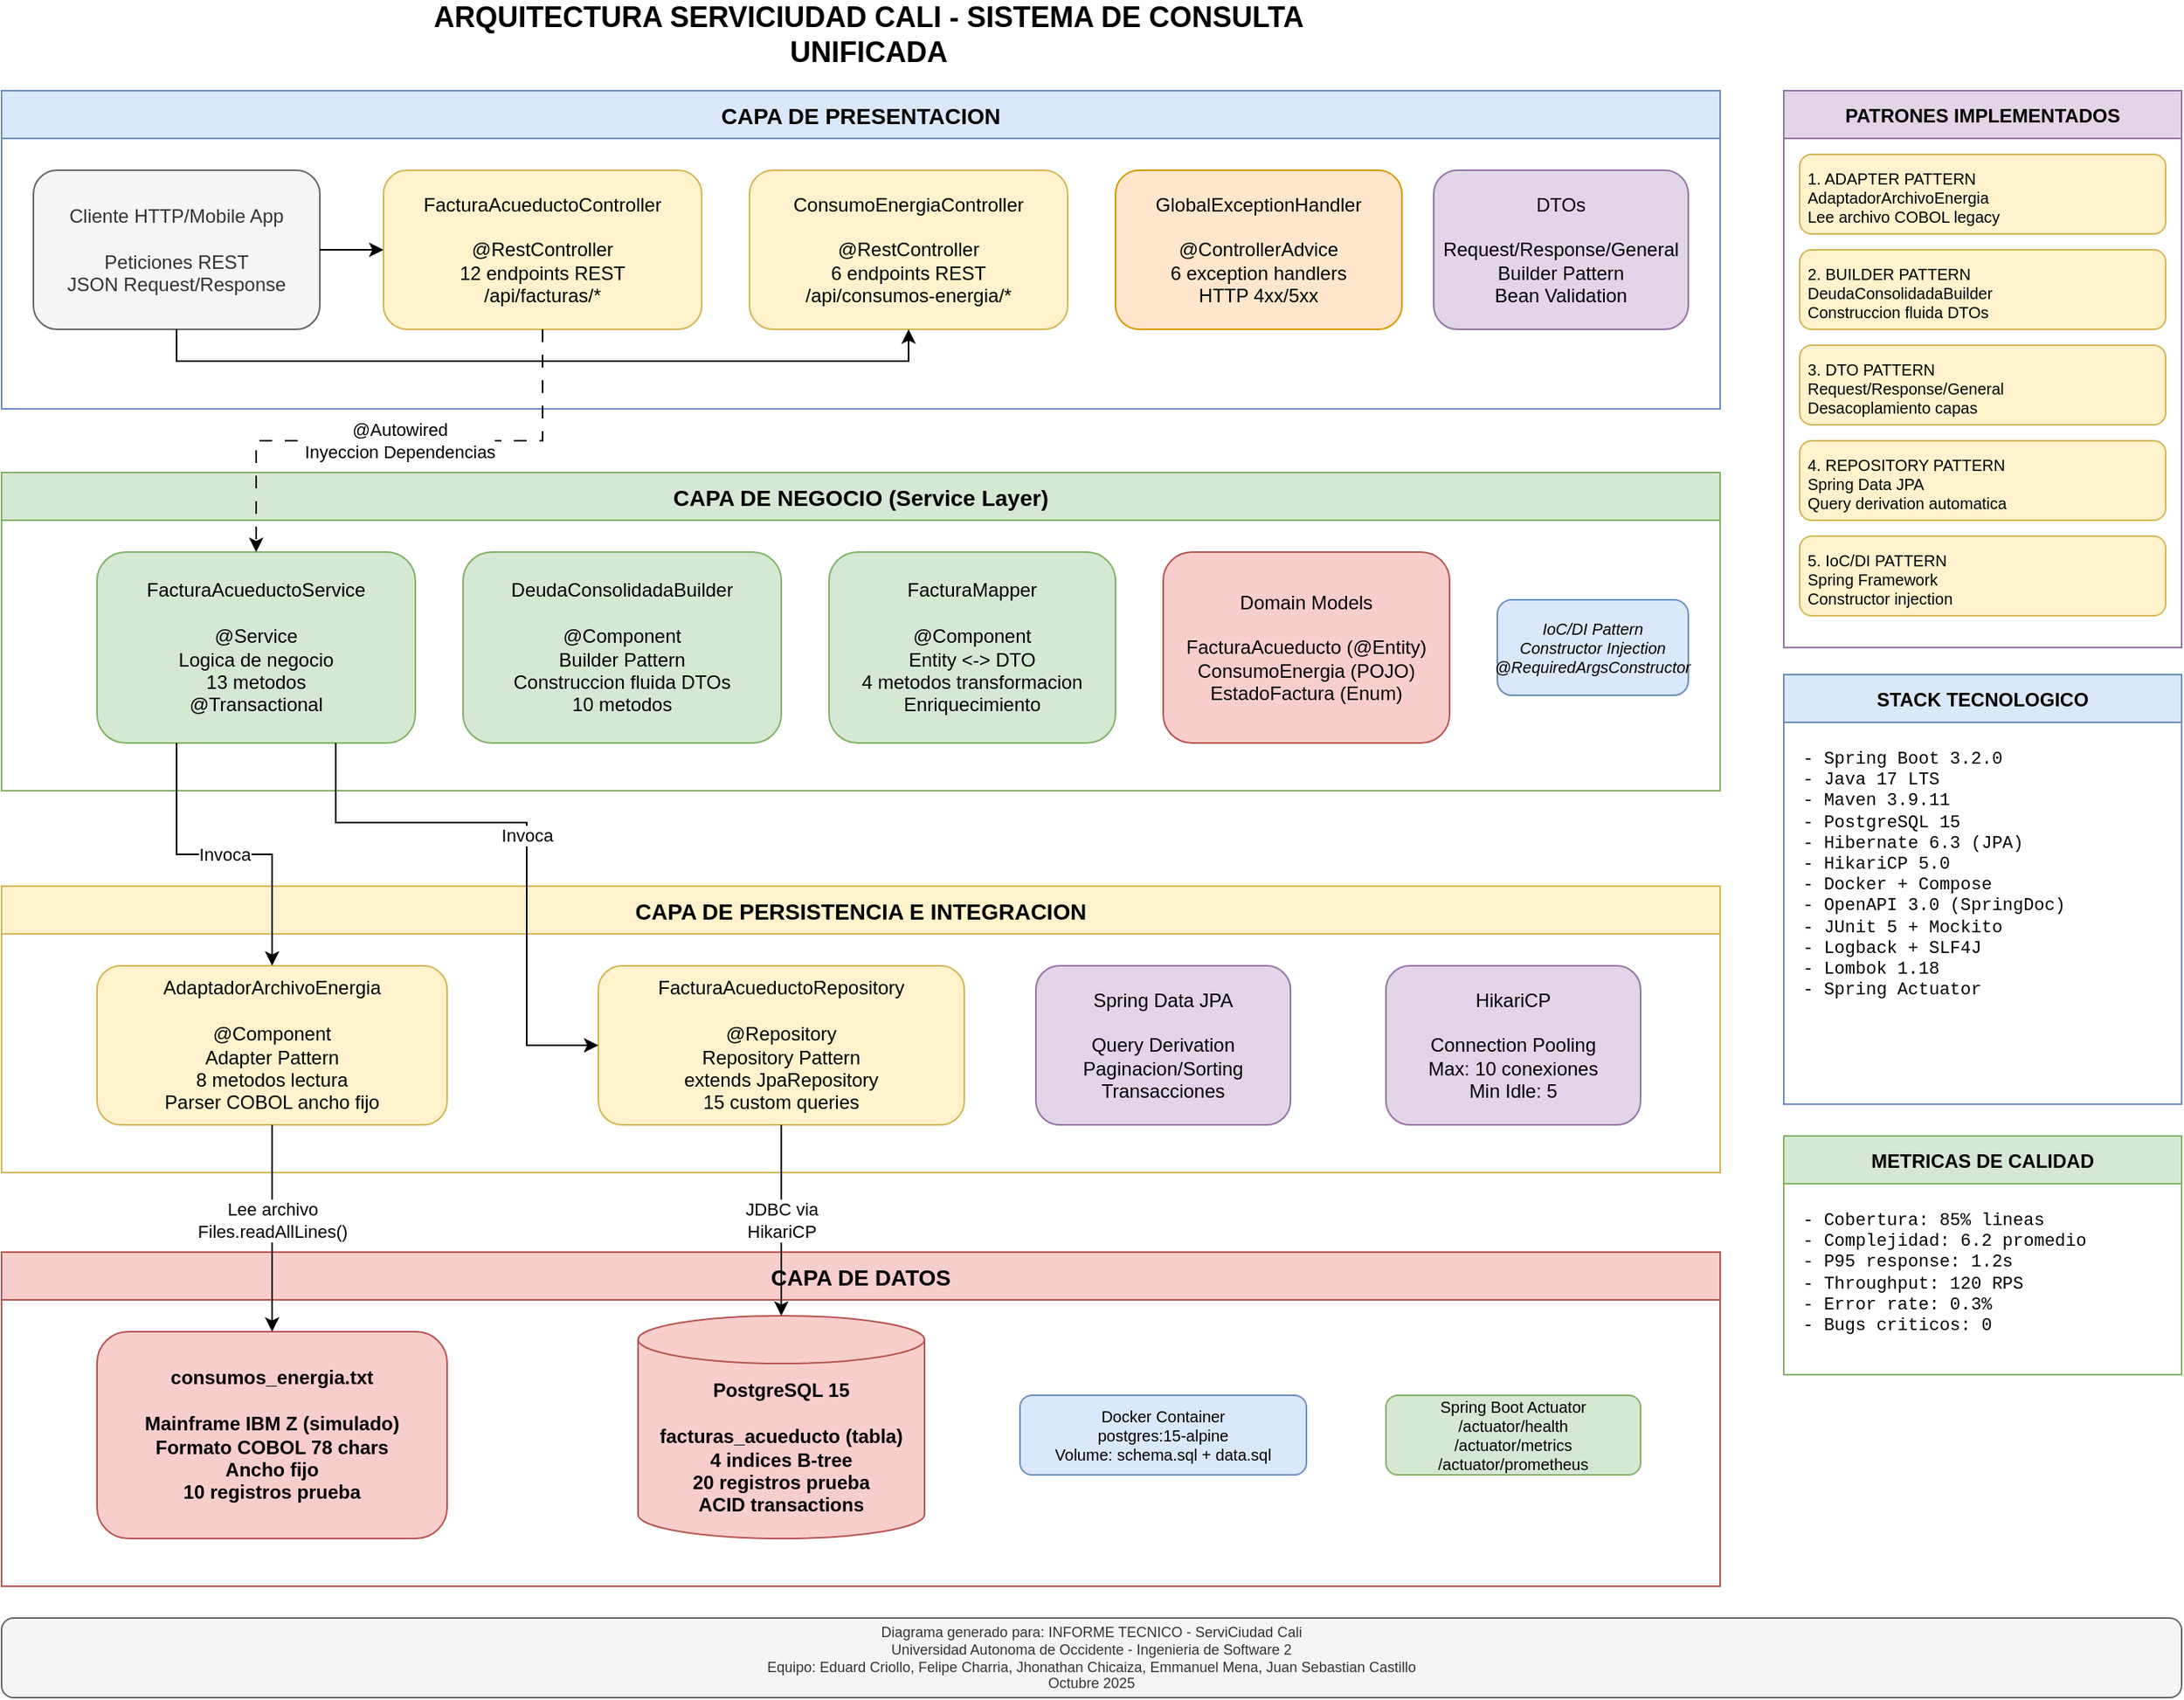 <mxfile version="28.1.2">
  <diagram name="Arquitectura ServiCiudad" id="gdCoqdJKVOVSs27q5AHG">
    <mxGraphModel dx="1603" dy="889" grid="1" gridSize="10" guides="1" tooltips="1" connect="1" arrows="1" fold="1" page="1" pageScale="1" pageWidth="1654" pageHeight="2336" math="0" shadow="0">
      <root>
        <mxCell id="0" />
        <mxCell id="1" parent="0" />
        <mxCell id="1wSeVf0Dn_DtPmF9P4zC-1" value="ARQUITECTURA SERVICIUDAD CALI - SISTEMA DE CONSULTA UNIFICADA" style="text;html=1;strokeColor=none;fillColor=none;align=center;verticalAlign=middle;whiteSpace=wrap;rounded=0;fontSize=18;fontStyle=1;" vertex="1" parent="1">
          <mxGeometry x="270" y="20" width="630" height="30" as="geometry" />
        </mxCell>
        <mxCell id="1wSeVf0Dn_DtPmF9P4zC-2" value="CAPA DE PRESENTACION" style="swimlane;startSize=30;fillColor=#dae8fc;strokeColor=#6c8ebf;fontStyle=1;fontSize=14;" vertex="1" parent="1">
          <mxGeometry x="40" y="70" width="1080" height="200" as="geometry" />
        </mxCell>
        <mxCell id="1wSeVf0Dn_DtPmF9P4zC-3" value="Cliente HTTP/Mobile App&#xa;&#xa;Peticiones REST&#xa;JSON Request/Response" style="rounded=1;whiteSpace=wrap;html=1;fillColor=#f5f5f5;strokeColor=#666666;fontColor=#333333;" vertex="1" parent="1wSeVf0Dn_DtPmF9P4zC-2">
          <mxGeometry x="20" y="50" width="180" height="100" as="geometry" />
        </mxCell>
        <mxCell id="1wSeVf0Dn_DtPmF9P4zC-4" value="FacturaAcueductoController&#xa;&#xa;@RestController&#xa;12 endpoints REST&#xa;/api/facturas/*" style="rounded=1;whiteSpace=wrap;html=1;fillColor=#fff2cc;strokeColor=#d6b656;" vertex="1" parent="1wSeVf0Dn_DtPmF9P4zC-2">
          <mxGeometry x="240" y="50" width="200" height="100" as="geometry" />
        </mxCell>
        <mxCell id="1wSeVf0Dn_DtPmF9P4zC-5" value="ConsumoEnergiaController&#xa;&#xa;@RestController&#xa;6 endpoints REST&#xa;/api/consumos-energia/*" style="rounded=1;whiteSpace=wrap;html=1;fillColor=#fff2cc;strokeColor=#d6b656;" vertex="1" parent="1wSeVf0Dn_DtPmF9P4zC-2">
          <mxGeometry x="470" y="50" width="200" height="100" as="geometry" />
        </mxCell>
        <mxCell id="1wSeVf0Dn_DtPmF9P4zC-6" value="GlobalExceptionHandler&#xa;&#xa;@ControllerAdvice&#xa;6 exception handlers&#xa;HTTP 4xx/5xx" style="rounded=1;whiteSpace=wrap;html=1;fillColor=#ffe6cc;strokeColor=#d79b00;" vertex="1" parent="1wSeVf0Dn_DtPmF9P4zC-2">
          <mxGeometry x="700" y="50" width="180" height="100" as="geometry" />
        </mxCell>
        <mxCell id="1wSeVf0Dn_DtPmF9P4zC-7" value="DTOs&#xa;&#xa;Request/Response/General&#xa;Builder Pattern&#xa;Bean Validation" style="rounded=1;whiteSpace=wrap;html=1;fillColor=#e1d5e7;strokeColor=#9673a6;" vertex="1" parent="1wSeVf0Dn_DtPmF9P4zC-2">
          <mxGeometry x="900" y="50" width="160" height="100" as="geometry" />
        </mxCell>
        <mxCell id="1wSeVf0Dn_DtPmF9P4zC-8" style="edgeStyle=orthogonalEdgeStyle;rounded=0;orthogonalLoop=1;jettySize=auto;html=1;exitX=1;exitY=0.5;exitDx=0;exitDy=0;entryX=0;entryY=0.5;entryDx=0;entryDy=0;" edge="1" parent="1wSeVf0Dn_DtPmF9P4zC-2" source="1wSeVf0Dn_DtPmF9P4zC-3" target="1wSeVf0Dn_DtPmF9P4zC-4">
          <mxGeometry relative="1" as="geometry" />
        </mxCell>
        <mxCell id="1wSeVf0Dn_DtPmF9P4zC-9" style="edgeStyle=orthogonalEdgeStyle;rounded=0;orthogonalLoop=1;jettySize=auto;html=1;exitX=0.5;exitY=1;exitDx=0;exitDy=0;entryX=0.5;entryY=1;entryDx=0;entryDy=0;" edge="1" parent="1wSeVf0Dn_DtPmF9P4zC-2" source="1wSeVf0Dn_DtPmF9P4zC-3" target="1wSeVf0Dn_DtPmF9P4zC-5">
          <mxGeometry relative="1" as="geometry">
            <Array as="points">
              <mxPoint x="110" y="170" />
              <mxPoint x="570" y="170" />
            </Array>
          </mxGeometry>
        </mxCell>
        <mxCell id="1wSeVf0Dn_DtPmF9P4zC-10" value="CAPA DE NEGOCIO (Service Layer)" style="swimlane;startSize=30;fillColor=#d5e8d4;strokeColor=#82b366;fontStyle=1;fontSize=14;" vertex="1" parent="1">
          <mxGeometry x="40" y="310" width="1080" height="200" as="geometry" />
        </mxCell>
        <mxCell id="1wSeVf0Dn_DtPmF9P4zC-11" value="FacturaAcueductoService&#xa;&#xa;@Service&#xa;Logica de negocio&#xa;13 metodos&#xa;@Transactional" style="rounded=1;whiteSpace=wrap;html=1;fillColor=#d5e8d4;strokeColor=#82b366;" vertex="1" parent="1wSeVf0Dn_DtPmF9P4zC-10">
          <mxGeometry x="60" y="50" width="200" height="120" as="geometry" />
        </mxCell>
        <mxCell id="1wSeVf0Dn_DtPmF9P4zC-12" value="DeudaConsolidadaBuilder&#xa;&#xa;@Component&#xa;Builder Pattern&#xa;Construccion fluida DTOs&#xa;10 metodos" style="rounded=1;whiteSpace=wrap;html=1;fillColor=#d5e8d4;strokeColor=#82b366;" vertex="1" parent="1wSeVf0Dn_DtPmF9P4zC-10">
          <mxGeometry x="290" y="50" width="200" height="120" as="geometry" />
        </mxCell>
        <mxCell id="1wSeVf0Dn_DtPmF9P4zC-13" value="FacturaMapper&#xa;&#xa;@Component&#xa;Entity &lt;-&gt; DTO&#xa;4 metodos transformacion&#xa;Enriquecimiento" style="rounded=1;whiteSpace=wrap;html=1;fillColor=#d5e8d4;strokeColor=#82b366;" vertex="1" parent="1wSeVf0Dn_DtPmF9P4zC-10">
          <mxGeometry x="520" y="50" width="180" height="120" as="geometry" />
        </mxCell>
        <mxCell id="1wSeVf0Dn_DtPmF9P4zC-14" value="Domain Models&#xa;&#xa;FacturaAcueducto (@Entity)&#xa;ConsumoEnergia (POJO)&#xa;EstadoFactura (Enum)" style="rounded=1;whiteSpace=wrap;html=1;fillColor=#f8cecc;strokeColor=#b85450;" vertex="1" parent="1wSeVf0Dn_DtPmF9P4zC-10">
          <mxGeometry x="730" y="50" width="180" height="120" as="geometry" />
        </mxCell>
        <mxCell id="1wSeVf0Dn_DtPmF9P4zC-15" value="IoC/DI Pattern&#xa;Constructor Injection&#xa;@RequiredArgsConstructor" style="text;html=1;strokeColor=#6c8ebf;fillColor=#dae8fc;align=center;verticalAlign=middle;whiteSpace=wrap;rounded=1;fontSize=10;fontStyle=2;" vertex="1" parent="1wSeVf0Dn_DtPmF9P4zC-10">
          <mxGeometry x="940" y="80" width="120" height="60" as="geometry" />
        </mxCell>
        <mxCell id="1wSeVf0Dn_DtPmF9P4zC-16" value="@Autowired&#xa;Inyeccion Dependencias" style="edgeStyle=orthogonalEdgeStyle;rounded=0;orthogonalLoop=1;jettySize=auto;html=1;exitX=0.5;exitY=1;exitDx=0;exitDy=0;entryX=0.5;entryY=0;entryDx=0;entryDy=0;dashed=1;dashPattern=8 8;" edge="1" parent="1" source="1wSeVf0Dn_DtPmF9P4zC-4" target="1wSeVf0Dn_DtPmF9P4zC-11">
          <mxGeometry relative="1" as="geometry">
            <mxPoint x="380" y="260" as="sourcePoint" />
            <mxPoint x="200" y="330" as="targetPoint" />
          </mxGeometry>
        </mxCell>
        <mxCell id="1wSeVf0Dn_DtPmF9P4zC-17" value="CAPA DE PERSISTENCIA E INTEGRACION" style="swimlane;startSize=30;fillColor=#fff2cc;strokeColor=#d6b656;fontStyle=1;fontSize=14;" vertex="1" parent="1">
          <mxGeometry x="40" y="570" width="1080" height="180" as="geometry" />
        </mxCell>
        <mxCell id="1wSeVf0Dn_DtPmF9P4zC-18" value="AdaptadorArchivoEnergia&#xa;&#xa;@Component&#xa;Adapter Pattern&#xa;8 metodos lectura&#xa;Parser COBOL ancho fijo" style="rounded=1;whiteSpace=wrap;html=1;fillColor=#fff2cc;strokeColor=#d6b656;" vertex="1" parent="1wSeVf0Dn_DtPmF9P4zC-17">
          <mxGeometry x="60" y="50" width="220" height="100" as="geometry" />
        </mxCell>
        <mxCell id="1wSeVf0Dn_DtPmF9P4zC-19" value="FacturaAcueductoRepository&#xa;&#xa;@Repository&#xa;Repository Pattern&#xa;extends JpaRepository&#xa;15 custom queries" style="rounded=1;whiteSpace=wrap;html=1;fillColor=#fff2cc;strokeColor=#d6b656;" vertex="1" parent="1wSeVf0Dn_DtPmF9P4zC-17">
          <mxGeometry x="375" y="50" width="230" height="100" as="geometry" />
        </mxCell>
        <mxCell id="1wSeVf0Dn_DtPmF9P4zC-20" value="Spring Data JPA&#xa;&#xa;Query Derivation&#xa;Paginacion/Sorting&#xa;Transacciones" style="rounded=1;whiteSpace=wrap;html=1;fillColor=#e1d5e7;strokeColor=#9673a6;" vertex="1" parent="1wSeVf0Dn_DtPmF9P4zC-17">
          <mxGeometry x="650" y="50" width="160" height="100" as="geometry" />
        </mxCell>
        <mxCell id="1wSeVf0Dn_DtPmF9P4zC-21" value="HikariCP&#xa;&#xa;Connection Pooling&#xa;Max: 10 conexiones&#xa;Min Idle: 5" style="rounded=1;whiteSpace=wrap;html=1;fillColor=#e1d5e7;strokeColor=#9673a6;" vertex="1" parent="1wSeVf0Dn_DtPmF9P4zC-17">
          <mxGeometry x="870" y="50" width="160" height="100" as="geometry" />
        </mxCell>
        <mxCell id="1wSeVf0Dn_DtPmF9P4zC-22" value="Invoca" style="edgeStyle=orthogonalEdgeStyle;rounded=0;orthogonalLoop=1;jettySize=auto;html=1;exitX=0.25;exitY=1;exitDx=0;exitDy=0;entryX=0.5;entryY=0;entryDx=0;entryDy=0;" edge="1" parent="1" source="1wSeVf0Dn_DtPmF9P4zC-11" target="1wSeVf0Dn_DtPmF9P4zC-18">
          <mxGeometry relative="1" as="geometry">
            <mxPoint x="150" y="480" as="sourcePoint" />
            <mxPoint x="170" y="560" as="targetPoint" />
          </mxGeometry>
        </mxCell>
        <mxCell id="1wSeVf0Dn_DtPmF9P4zC-23" value="Invoca" style="edgeStyle=orthogonalEdgeStyle;rounded=0;orthogonalLoop=1;jettySize=auto;html=1;exitX=0.75;exitY=1;exitDx=0;exitDy=0;entryX=0;entryY=0.5;entryDx=0;entryDy=0;" edge="1" parent="1" source="1wSeVf0Dn_DtPmF9P4zC-11" target="1wSeVf0Dn_DtPmF9P4zC-19">
          <mxGeometry relative="1" as="geometry">
            <mxPoint x="210" y="480" as="sourcePoint" />
            <mxPoint x="465" y="560" as="targetPoint" />
            <Array as="points">
              <mxPoint x="250" y="530" />
              <mxPoint x="370" y="530" />
              <mxPoint x="370" y="670" />
            </Array>
          </mxGeometry>
        </mxCell>
        <mxCell id="1wSeVf0Dn_DtPmF9P4zC-24" value="CAPA DE DATOS" style="swimlane;startSize=30;fillColor=#f8cecc;strokeColor=#b85450;fontStyle=1;fontSize=14;" vertex="1" parent="1">
          <mxGeometry x="40" y="800" width="1080" height="210" as="geometry" />
        </mxCell>
        <mxCell id="1wSeVf0Dn_DtPmF9P4zC-25" value="consumos_energia.txt&#xa;&#xa;Mainframe IBM Z (simulado)&#xa;Formato COBOL 78 chars&#xa;Ancho fijo&#xa;10 registros prueba" style="rounded=1;whiteSpace=wrap;html=1;fillColor=#f8cecc;strokeColor=#b85450;fontStyle=1;" vertex="1" parent="1wSeVf0Dn_DtPmF9P4zC-24">
          <mxGeometry x="60" y="50" width="220" height="130" as="geometry" />
        </mxCell>
        <mxCell id="1wSeVf0Dn_DtPmF9P4zC-26" value="PostgreSQL 15&#xa;&#xa;facturas_acueducto (tabla)&#xa;4 indices B-tree&#xa;20 registros prueba&#xa;ACID transactions" style="shape=cylinder3;whiteSpace=wrap;html=1;boundedLbl=1;backgroundOutline=1;size=15;fillColor=#f8cecc;strokeColor=#b85450;fontStyle=1;" vertex="1" parent="1wSeVf0Dn_DtPmF9P4zC-24">
          <mxGeometry x="400" y="40" width="180" height="140" as="geometry" />
        </mxCell>
        <mxCell id="1wSeVf0Dn_DtPmF9P4zC-27" value="Docker Container&#xa;postgres:15-alpine&#xa;Volume: schema.sql + data.sql" style="text;html=1;strokeColor=#6c8ebf;fillColor=#dae8fc;align=center;verticalAlign=middle;whiteSpace=wrap;rounded=1;fontSize=10;" vertex="1" parent="1wSeVf0Dn_DtPmF9P4zC-24">
          <mxGeometry x="640" y="90" width="180" height="50" as="geometry" />
        </mxCell>
        <mxCell id="1wSeVf0Dn_DtPmF9P4zC-28" value="Spring Boot Actuator&#xa;/actuator/health&#xa;/actuator/metrics&#xa;/actuator/prometheus" style="text;html=1;strokeColor=#82b366;fillColor=#d5e8d4;align=center;verticalAlign=middle;whiteSpace=wrap;rounded=1;fontSize=10;" vertex="1" parent="1wSeVf0Dn_DtPmF9P4zC-24">
          <mxGeometry x="870" y="90" width="160" height="50" as="geometry" />
        </mxCell>
        <mxCell id="1wSeVf0Dn_DtPmF9P4zC-29" value="Lee archivo&#xa;Files.readAllLines()" style="edgeStyle=orthogonalEdgeStyle;rounded=0;orthogonalLoop=1;jettySize=auto;html=1;exitX=0.5;exitY=1;exitDx=0;exitDy=0;entryX=0.5;entryY=0;entryDx=0;entryDy=0;" edge="1" parent="1" source="1wSeVf0Dn_DtPmF9P4zC-18" target="1wSeVf0Dn_DtPmF9P4zC-25">
          <mxGeometry x="-0.077" relative="1" as="geometry">
            <mxPoint x="170" y="690" as="sourcePoint" />
            <mxPoint x="170" y="770" as="targetPoint" />
            <mxPoint as="offset" />
          </mxGeometry>
        </mxCell>
        <mxCell id="1wSeVf0Dn_DtPmF9P4zC-30" value="JDBC via&#xa;HikariCP" style="edgeStyle=orthogonalEdgeStyle;rounded=0;orthogonalLoop=1;jettySize=auto;html=1;exitX=0.5;exitY=1;exitDx=0;exitDy=0;entryX=0.5;entryY=0;entryDx=0;entryDy=0;entryPerimeter=0;" edge="1" parent="1" source="1wSeVf0Dn_DtPmF9P4zC-19" target="1wSeVf0Dn_DtPmF9P4zC-26">
          <mxGeometry relative="1" as="geometry">
            <mxPoint x="465" y="690" as="sourcePoint" />
            <mxPoint x="490" y="760" as="targetPoint" />
          </mxGeometry>
        </mxCell>
        <mxCell id="1wSeVf0Dn_DtPmF9P4zC-31" value="PATRONES IMPLEMENTADOS" style="swimlane;startSize=30;fillColor=#e1d5e7;strokeColor=#9673a6;fontStyle=1;fontSize=12;" vertex="1" parent="1">
          <mxGeometry x="1160" y="70" width="250" height="350" as="geometry" />
        </mxCell>
        <mxCell id="1wSeVf0Dn_DtPmF9P4zC-32" value="1. ADAPTER PATTERN&#xa;AdaptadorArchivoEnergia&#xa;Lee archivo COBOL legacy" style="text;html=1;strokeColor=#d6b656;fillColor=#fff2cc;align=left;verticalAlign=top;whiteSpace=wrap;rounded=1;fontSize=10;spacing=5;" vertex="1" parent="1wSeVf0Dn_DtPmF9P4zC-31">
          <mxGeometry x="10" y="40" width="230" height="50" as="geometry" />
        </mxCell>
        <mxCell id="1wSeVf0Dn_DtPmF9P4zC-33" value="2. BUILDER PATTERN&#xa;DeudaConsolidadaBuilder&#xa;Construccion fluida DTOs" style="text;html=1;strokeColor=#d6b656;fillColor=#fff2cc;align=left;verticalAlign=top;whiteSpace=wrap;rounded=1;fontSize=10;spacing=5;" vertex="1" parent="1wSeVf0Dn_DtPmF9P4zC-31">
          <mxGeometry x="10" y="100" width="230" height="50" as="geometry" />
        </mxCell>
        <mxCell id="1wSeVf0Dn_DtPmF9P4zC-34" value="3. DTO PATTERN&#xa;Request/Response/General&#xa;Desacoplamiento capas" style="text;html=1;strokeColor=#d6b656;fillColor=#fff2cc;align=left;verticalAlign=top;whiteSpace=wrap;rounded=1;fontSize=10;spacing=5;" vertex="1" parent="1wSeVf0Dn_DtPmF9P4zC-31">
          <mxGeometry x="10" y="160" width="230" height="50" as="geometry" />
        </mxCell>
        <mxCell id="1wSeVf0Dn_DtPmF9P4zC-35" value="4. REPOSITORY PATTERN&#xa;Spring Data JPA&#xa;Query derivation automatica" style="text;html=1;strokeColor=#d6b656;fillColor=#fff2cc;align=left;verticalAlign=top;whiteSpace=wrap;rounded=1;fontSize=10;spacing=5;" vertex="1" parent="1wSeVf0Dn_DtPmF9P4zC-31">
          <mxGeometry x="10" y="220" width="230" height="50" as="geometry" />
        </mxCell>
        <mxCell id="1wSeVf0Dn_DtPmF9P4zC-36" value="5. IoC/DI PATTERN&#xa;Spring Framework&#xa;Constructor injection" style="text;html=1;strokeColor=#d6b656;fillColor=#fff2cc;align=left;verticalAlign=top;whiteSpace=wrap;rounded=1;fontSize=10;spacing=5;" vertex="1" parent="1wSeVf0Dn_DtPmF9P4zC-31">
          <mxGeometry x="10" y="280" width="230" height="50" as="geometry" />
        </mxCell>
        <mxCell id="1wSeVf0Dn_DtPmF9P4zC-37" value="STACK TECNOLOGICO" style="swimlane;startSize=30;fillColor=#dae8fc;strokeColor=#6c8ebf;fontStyle=1;fontSize=12;" vertex="1" parent="1">
          <mxGeometry x="1160" y="437" width="250" height="270" as="geometry" />
        </mxCell>
        <mxCell id="1wSeVf0Dn_DtPmF9P4zC-38" value="- Spring Boot 3.2.0&#xa;- Java 17 LTS&#xa;- Maven 3.9.11&#xa;- PostgreSQL 15&#xa;- Hibernate 6.3 (JPA)&#xa;- HikariCP 5.0&#xa;- Docker + Compose&#xa;- OpenAPI 3.0 (SpringDoc)&#xa;- JUnit 5 + Mockito&#xa;- Logback + SLF4J&#xa;- Lombok 1.18&#xa;- Spring Actuator" style="text;html=1;strokeColor=none;fillColor=none;align=left;verticalAlign=top;whiteSpace=wrap;rounded=0;fontSize=11;fontFamily=Courier New;" vertex="1" parent="1wSeVf0Dn_DtPmF9P4zC-37">
          <mxGeometry x="10" y="40" width="230" height="220" as="geometry" />
        </mxCell>
        <mxCell id="1wSeVf0Dn_DtPmF9P4zC-39" value="METRICAS DE CALIDAD" style="swimlane;startSize=30;fillColor=#d5e8d4;strokeColor=#82b366;fontStyle=1;fontSize=12;" vertex="1" parent="1">
          <mxGeometry x="1160" y="727" width="250" height="150" as="geometry" />
        </mxCell>
        <mxCell id="1wSeVf0Dn_DtPmF9P4zC-40" value="- Cobertura: 85% lineas&#xa;- Complejidad: 6.2 promedio&#xa;- P95 response: 1.2s&#xa;- Throughput: 120 RPS&#xa;- Error rate: 0.3%&#xa;- Bugs criticos: 0" style="text;html=1;strokeColor=none;fillColor=none;align=left;verticalAlign=top;whiteSpace=wrap;rounded=0;fontSize=11;fontFamily=Courier New;" vertex="1" parent="1wSeVf0Dn_DtPmF9P4zC-39">
          <mxGeometry x="10" y="40" width="230" height="100" as="geometry" />
        </mxCell>
        <mxCell id="1wSeVf0Dn_DtPmF9P4zC-41" value="Diagrama generado para: INFORME TECNICO - ServiCiudad Cali&#xa;Universidad Autonoma de Occidente - Ingenieria de Software 2&#xa;Equipo: Eduard Criollo, Felipe Charria, Jhonathan Chicaiza, Emmanuel Mena, Juan Sebastian Castillo&#xa;Octubre 2025" style="text;html=1;strokeColor=#666666;fillColor=#f5f5f5;align=center;verticalAlign=middle;whiteSpace=wrap;rounded=1;fontSize=9;fontColor=#333333;" vertex="1" parent="1">
          <mxGeometry x="40" y="1030" width="1370" height="50" as="geometry" />
        </mxCell>
      </root>
    </mxGraphModel>
  </diagram>
</mxfile>
